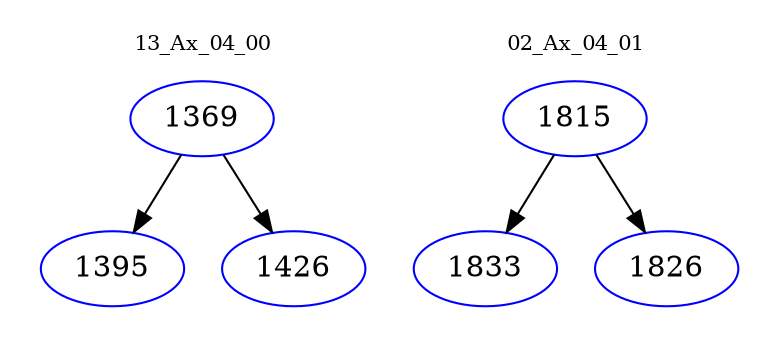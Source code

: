 digraph{
subgraph cluster_0 {
color = white
label = "13_Ax_04_00";
fontsize=10;
T0_1369 [label="1369", color="blue"]
T0_1369 -> T0_1395 [color="black"]
T0_1395 [label="1395", color="blue"]
T0_1369 -> T0_1426 [color="black"]
T0_1426 [label="1426", color="blue"]
}
subgraph cluster_1 {
color = white
label = "02_Ax_04_01";
fontsize=10;
T1_1815 [label="1815", color="blue"]
T1_1815 -> T1_1833 [color="black"]
T1_1833 [label="1833", color="blue"]
T1_1815 -> T1_1826 [color="black"]
T1_1826 [label="1826", color="blue"]
}
}
